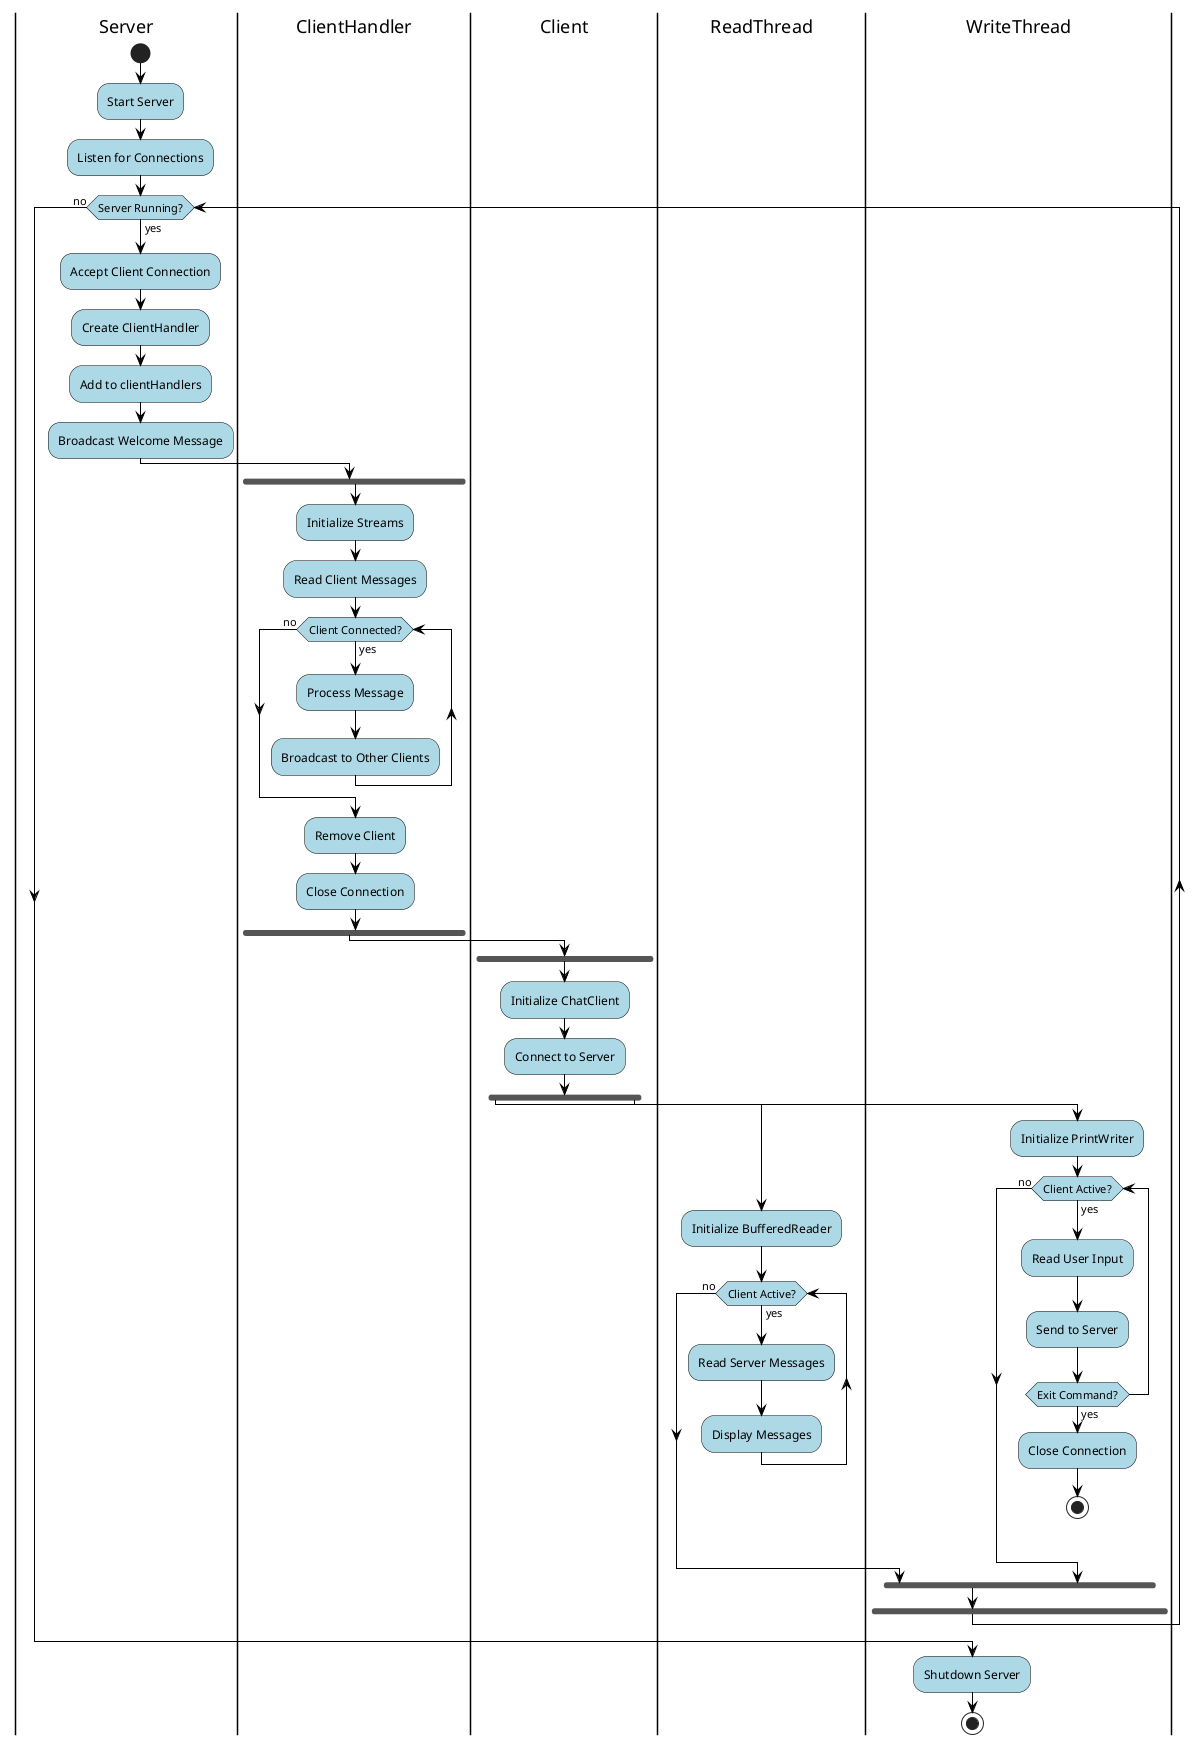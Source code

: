 @startuml Chat System - Activity Diagram

' Style
skinparam ActivityBackgroundColor LightBlue
skinparam ActivityBorderColor Black
skinparam ArrowColor Black

|Server|
start
:Start Server;
:Listen for Connections;

while (Server Running?) is (yes)
  :Accept Client Connection;
  :Create ClientHandler;
  :Add to clientHandlers;
  :Broadcast Welcome Message;
  
  |ClientHandler|
  fork
    :Initialize Streams;
    :Read Client Messages;
    while (Client Connected?) is (yes)
      :Process Message;
      :Broadcast to Other Clients;
    endwhile (no)
    :Remove Client;
    :Close Connection;
  end fork
  
  |Client|
  fork
    :Initialize ChatClient;
    :Connect to Server;
    fork
      |ReadThread|
      :Initialize BufferedReader;
      while (Client Active?) is (yes)
        :Read Server Messages;
        :Display Messages;
      endwhile (no)
    fork again
      |WriteThread|
      :Initialize PrintWriter;
      while (Client Active?) is (yes)
        :Read User Input;
        :Send to Server;
        if (Exit Command?) then (yes)
          :Close Connection;
          stop
        endif
      endwhile (no)
    end fork
  end fork
endwhile (no)

:Shutdown Server;
stop

@enduml 